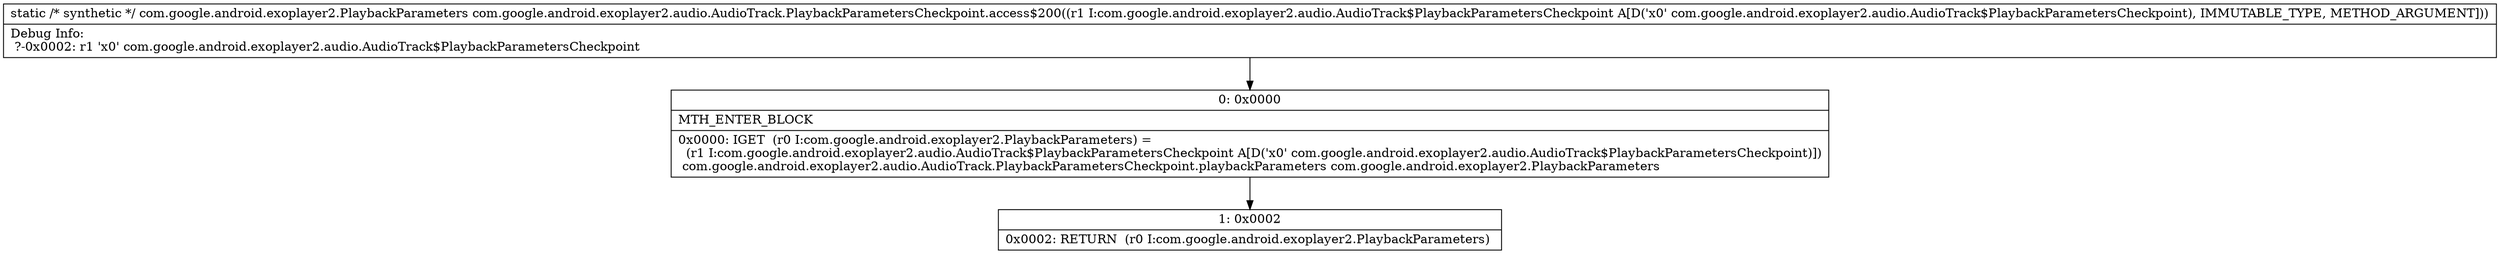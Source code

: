 digraph "CFG forcom.google.android.exoplayer2.audio.AudioTrack.PlaybackParametersCheckpoint.access$200(Lcom\/google\/android\/exoplayer2\/audio\/AudioTrack$PlaybackParametersCheckpoint;)Lcom\/google\/android\/exoplayer2\/PlaybackParameters;" {
Node_0 [shape=record,label="{0\:\ 0x0000|MTH_ENTER_BLOCK\l|0x0000: IGET  (r0 I:com.google.android.exoplayer2.PlaybackParameters) = \l  (r1 I:com.google.android.exoplayer2.audio.AudioTrack$PlaybackParametersCheckpoint A[D('x0' com.google.android.exoplayer2.audio.AudioTrack$PlaybackParametersCheckpoint)])\l com.google.android.exoplayer2.audio.AudioTrack.PlaybackParametersCheckpoint.playbackParameters com.google.android.exoplayer2.PlaybackParameters \l}"];
Node_1 [shape=record,label="{1\:\ 0x0002|0x0002: RETURN  (r0 I:com.google.android.exoplayer2.PlaybackParameters) \l}"];
MethodNode[shape=record,label="{static \/* synthetic *\/ com.google.android.exoplayer2.PlaybackParameters com.google.android.exoplayer2.audio.AudioTrack.PlaybackParametersCheckpoint.access$200((r1 I:com.google.android.exoplayer2.audio.AudioTrack$PlaybackParametersCheckpoint A[D('x0' com.google.android.exoplayer2.audio.AudioTrack$PlaybackParametersCheckpoint), IMMUTABLE_TYPE, METHOD_ARGUMENT]))  | Debug Info:\l  ?\-0x0002: r1 'x0' com.google.android.exoplayer2.audio.AudioTrack$PlaybackParametersCheckpoint\l}"];
MethodNode -> Node_0;
Node_0 -> Node_1;
}

